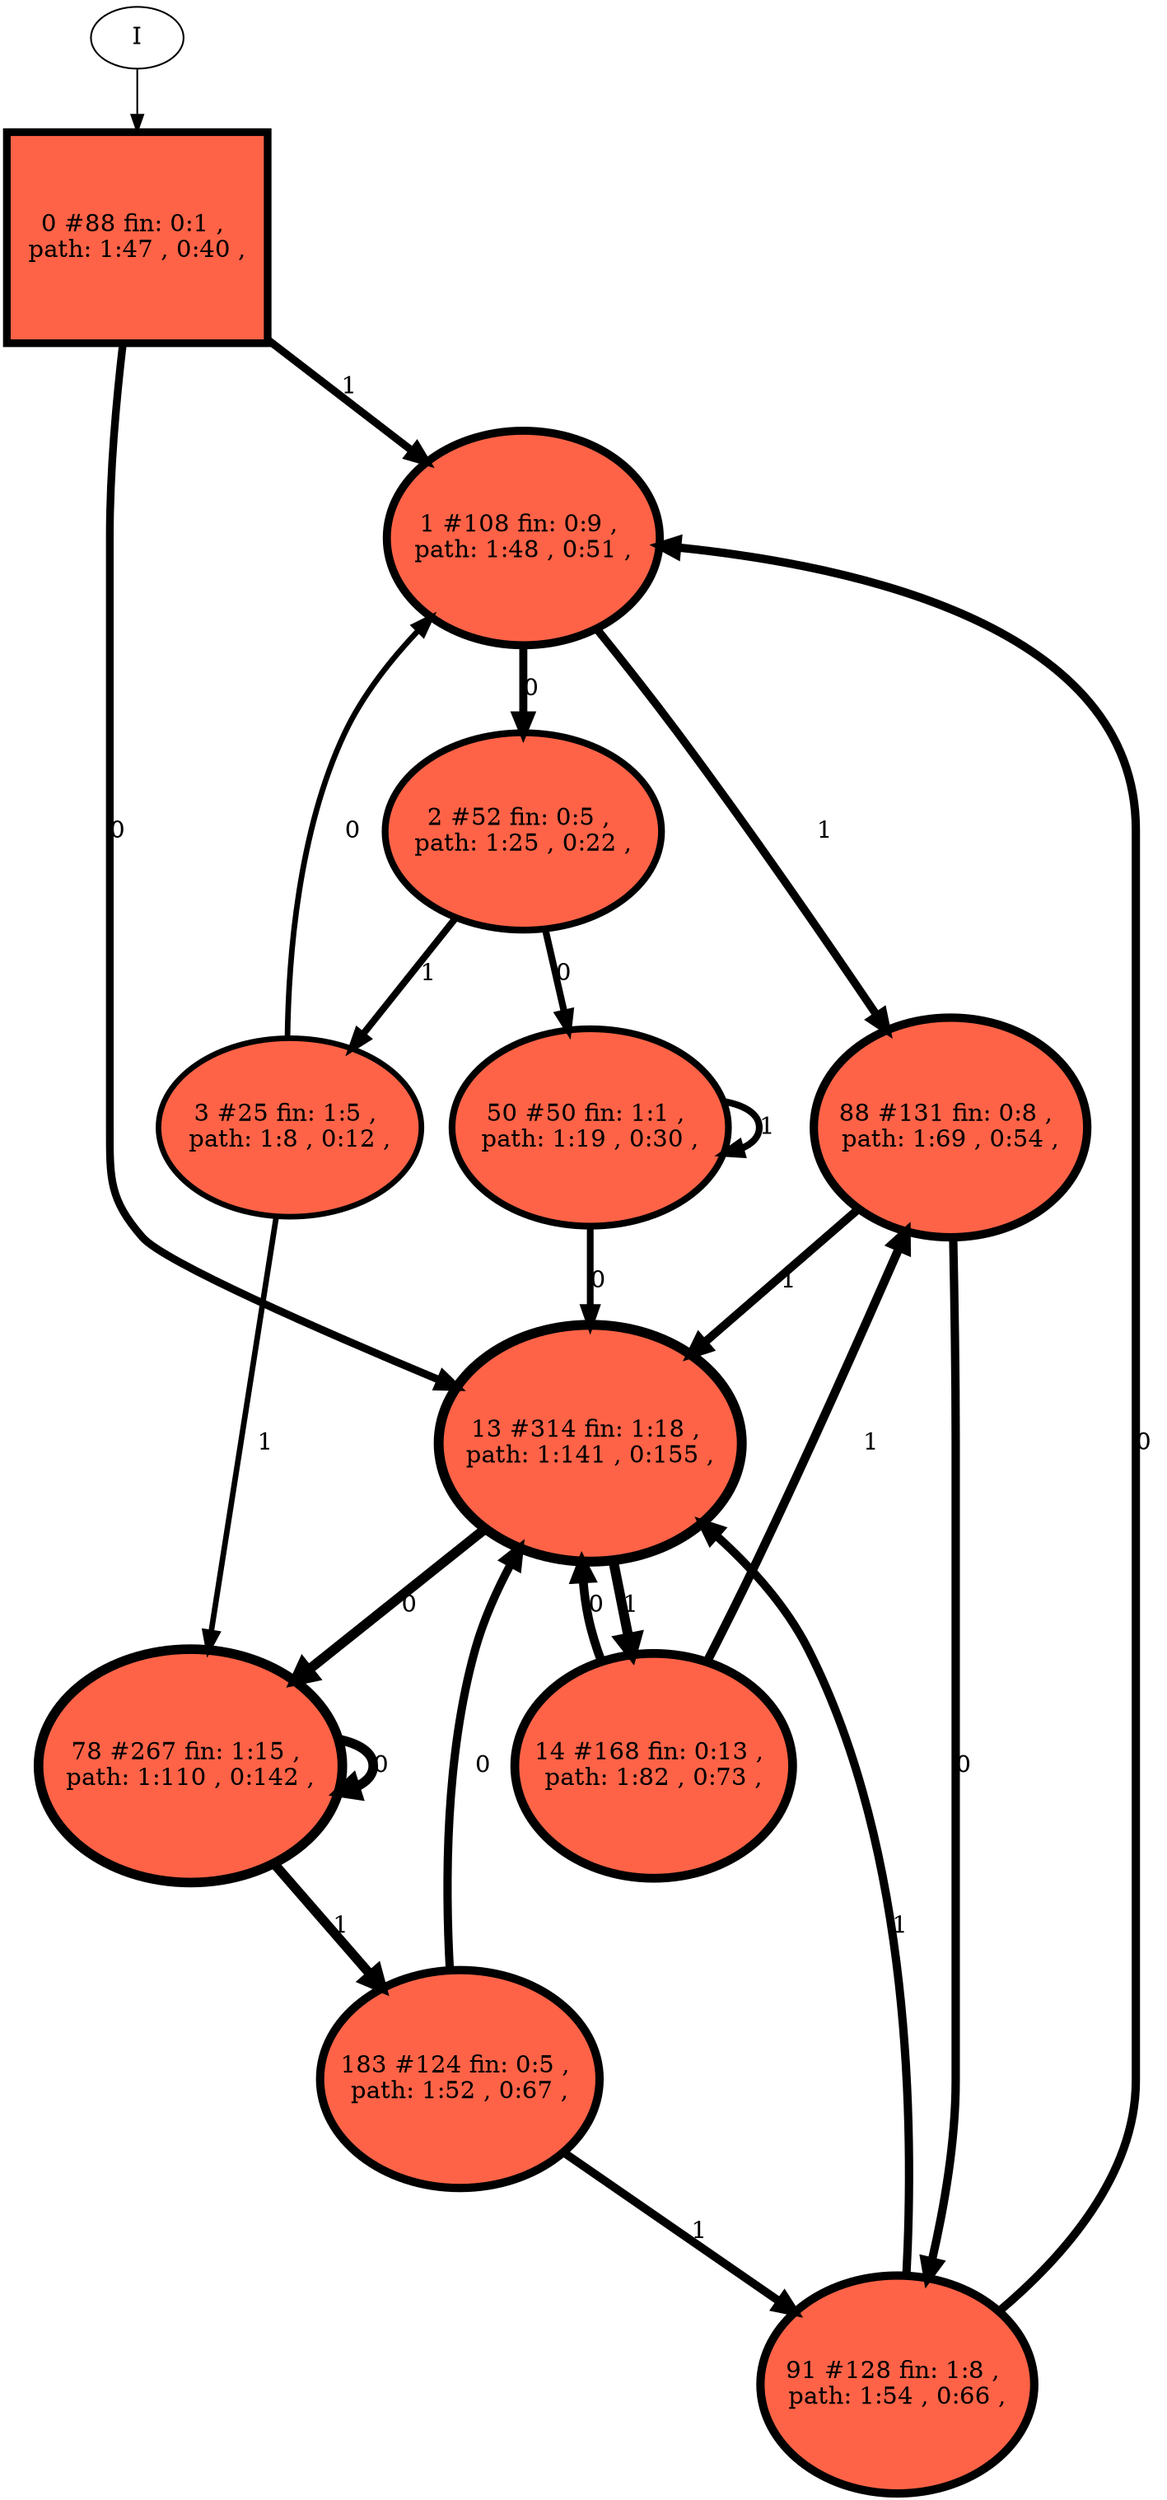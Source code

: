 // produced with flexfringe // 
digraph DFA {
	0 [label="root" shape=box];
		I -> 0;
	0 [ label="0 #88 fin: 0:1 , 
 path: 1:47 , 0:40 , " , style=filled, fillcolor="tomato", width=1.70268, height=1.70268, penwidth=4.48864];
		0 -> 1 [label="1 " , penwidth=4.48864 ];
		0 -> 13 [label="0 " , penwidth=4.48864 ];
	1 [ label="1 #108 fin: 0:9 , 
 path: 1:48 , 0:51 , " , style=filled, fillcolor="tomato", width=1.73895, height=1.73895, penwidth=4.69135];
		1 -> 88 [label="1 " , penwidth=4.69135 ];
		1 -> 2 [label="0 " , penwidth=4.69135 ];
	13 [ label="13 #314 fin: 1:18 , 
 path: 1:141 , 0:155 , " , style=filled, fillcolor="tomato", width=1.90992, height=1.90992, penwidth=5.75257];
		13 -> 14 [label="1 " , penwidth=5.75257 ];
		13 -> 78 [label="0 " , penwidth=5.75257 ];
	88 [ label="88 #131 fin: 0:8 , 
 path: 1:69 , 0:54 , " , style=filled, fillcolor="tomato", width=1.77203, height=1.77203, penwidth=4.8828];
		88 -> 13 [label="1 " , penwidth=4.8828 ];
		88 -> 91 [label="0 " , penwidth=4.8828 ];
	2 [ label="2 #52 fin: 0:5 , 
 path: 1:25 , 0:22 , " , style=filled, fillcolor="tomato", width=1.60348, height=1.60348, penwidth=3.97029];
		2 -> 3 [label="1 " , penwidth=3.97029 ];
		2 -> 50 [label="0 " , penwidth=3.97029 ];
	14 [ label="14 #168 fin: 0:13 , 
 path: 1:82 , 0:73 , " , style=filled, fillcolor="tomato", width=1.81318, height=1.81318, penwidth=5.1299];
		14 -> 88 [label="1 " , penwidth=5.1299 ];
		14 -> 13 [label="0 " , penwidth=5.1299 ];
	78 [ label="78 #267 fin: 1:15 , 
 path: 1:110 , 0:142 , " , style=filled, fillcolor="tomato", width=1.8857, height=1.8857, penwidth=5.59099];
		78 -> 183 [label="1 " , penwidth=5.59099 ];
		78 -> 78 [label="0 " , penwidth=5.59099 ];
	91 [ label="91 #128 fin: 1:8 , 
 path: 1:54 , 0:66 , " , style=filled, fillcolor="tomato", width=1.76812, height=1.76812, penwidth=4.85981];
		91 -> 13 [label="1 " , penwidth=4.85981 ];
		91 -> 1 [label="0 " , penwidth=4.85981 ];
	3 [ label="3 #25 fin: 1:5 , 
 path: 1:8 , 0:12 , " , style=filled, fillcolor="tomato", width=1.44882, height=1.44882, penwidth=3.2581];
		3 -> 78 [label="1 " , penwidth=3.2581 ];
		3 -> 1 [label="0 " , penwidth=3.2581 ];
	50 [ label="50 #50 fin: 1:1 , 
 path: 1:19 , 0:30 , " , style=filled, fillcolor="tomato", width=1.59571, height=1.59571, penwidth=3.93183];
		50 -> 50 [label="1 " , penwidth=3.93183 ];
		50 -> 13 [label="0 " , penwidth=3.93183 ];
	183 [ label="183 #124 fin: 0:5 , 
 path: 1:52 , 0:67 , " , style=filled, fillcolor="tomato", width=1.76273, height=1.76273, penwidth=4.82831];
		183 -> 91 [label="1 " , penwidth=4.82831 ];
		183 -> 13 [label="0 " , penwidth=4.82831 ];
}
